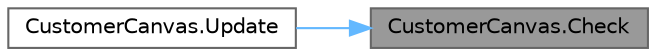 digraph "CustomerCanvas.Check"
{
 // LATEX_PDF_SIZE
  bgcolor="transparent";
  edge [fontname=Helvetica,fontsize=10,labelfontname=Helvetica,labelfontsize=10];
  node [fontname=Helvetica,fontsize=10,shape=box,height=0.2,width=0.4];
  rankdir="RL";
  Node1 [id="Node000001",label="CustomerCanvas.Check",height=0.2,width=0.4,color="gray40", fillcolor="grey60", style="filled", fontcolor="black",tooltip="ターゲットの客が料理を待っている状態( CustomerState.WaitFood )でなければ削除する"];
  Node1 -> Node2 [id="edge1_Node000001_Node000002",dir="back",color="steelblue1",style="solid",tooltip=" "];
  Node2 [id="Node000002",label="CustomerCanvas.Update",height=0.2,width=0.4,color="grey40", fillcolor="white", style="filled",URL="$class_customer_canvas.html#a0d34d7886ad102b23763d69c6debbe41",tooltip=" "];
}
